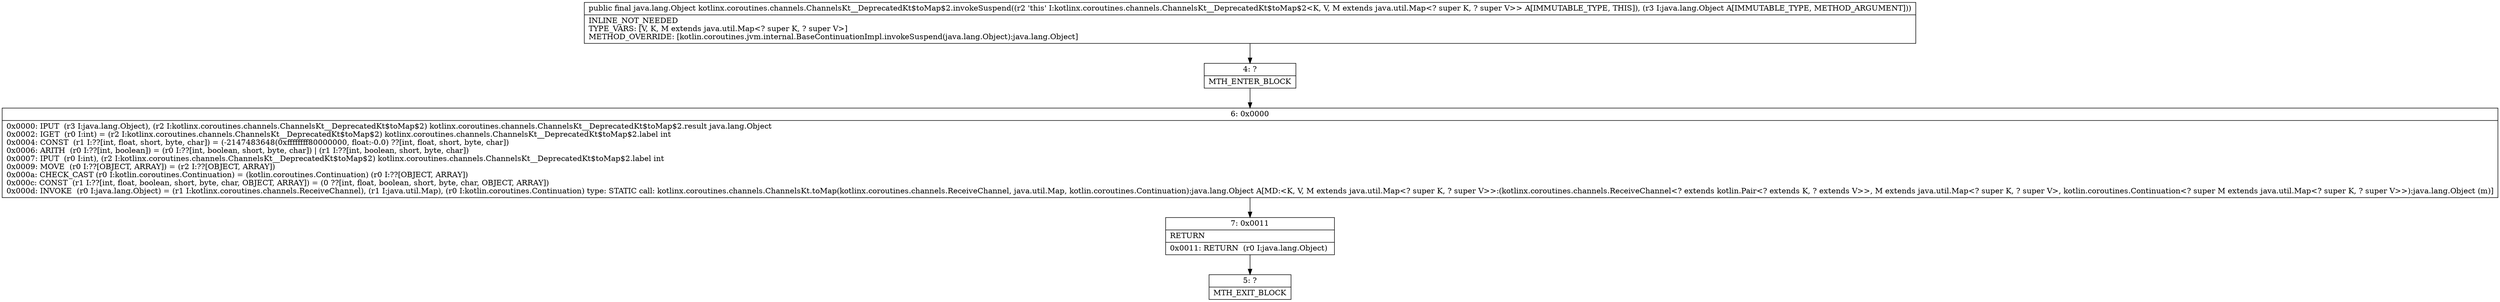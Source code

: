 digraph "CFG forkotlinx.coroutines.channels.ChannelsKt__DeprecatedKt$toMap$2.invokeSuspend(Ljava\/lang\/Object;)Ljava\/lang\/Object;" {
Node_4 [shape=record,label="{4\:\ ?|MTH_ENTER_BLOCK\l}"];
Node_6 [shape=record,label="{6\:\ 0x0000|0x0000: IPUT  (r3 I:java.lang.Object), (r2 I:kotlinx.coroutines.channels.ChannelsKt__DeprecatedKt$toMap$2) kotlinx.coroutines.channels.ChannelsKt__DeprecatedKt$toMap$2.result java.lang.Object \l0x0002: IGET  (r0 I:int) = (r2 I:kotlinx.coroutines.channels.ChannelsKt__DeprecatedKt$toMap$2) kotlinx.coroutines.channels.ChannelsKt__DeprecatedKt$toMap$2.label int \l0x0004: CONST  (r1 I:??[int, float, short, byte, char]) = (\-2147483648(0xffffffff80000000, float:\-0.0) ??[int, float, short, byte, char]) \l0x0006: ARITH  (r0 I:??[int, boolean]) = (r0 I:??[int, boolean, short, byte, char]) \| (r1 I:??[int, boolean, short, byte, char]) \l0x0007: IPUT  (r0 I:int), (r2 I:kotlinx.coroutines.channels.ChannelsKt__DeprecatedKt$toMap$2) kotlinx.coroutines.channels.ChannelsKt__DeprecatedKt$toMap$2.label int \l0x0009: MOVE  (r0 I:??[OBJECT, ARRAY]) = (r2 I:??[OBJECT, ARRAY]) \l0x000a: CHECK_CAST (r0 I:kotlin.coroutines.Continuation) = (kotlin.coroutines.Continuation) (r0 I:??[OBJECT, ARRAY]) \l0x000c: CONST  (r1 I:??[int, float, boolean, short, byte, char, OBJECT, ARRAY]) = (0 ??[int, float, boolean, short, byte, char, OBJECT, ARRAY]) \l0x000d: INVOKE  (r0 I:java.lang.Object) = (r1 I:kotlinx.coroutines.channels.ReceiveChannel), (r1 I:java.util.Map), (r0 I:kotlin.coroutines.Continuation) type: STATIC call: kotlinx.coroutines.channels.ChannelsKt.toMap(kotlinx.coroutines.channels.ReceiveChannel, java.util.Map, kotlin.coroutines.Continuation):java.lang.Object A[MD:\<K, V, M extends java.util.Map\<? super K, ? super V\>\>:(kotlinx.coroutines.channels.ReceiveChannel\<? extends kotlin.Pair\<? extends K, ? extends V\>\>, M extends java.util.Map\<? super K, ? super V\>, kotlin.coroutines.Continuation\<? super M extends java.util.Map\<? super K, ? super V\>\>):java.lang.Object (m)]\l}"];
Node_7 [shape=record,label="{7\:\ 0x0011|RETURN\l|0x0011: RETURN  (r0 I:java.lang.Object) \l}"];
Node_5 [shape=record,label="{5\:\ ?|MTH_EXIT_BLOCK\l}"];
MethodNode[shape=record,label="{public final java.lang.Object kotlinx.coroutines.channels.ChannelsKt__DeprecatedKt$toMap$2.invokeSuspend((r2 'this' I:kotlinx.coroutines.channels.ChannelsKt__DeprecatedKt$toMap$2\<K, V, M extends java.util.Map\<? super K, ? super V\>\> A[IMMUTABLE_TYPE, THIS]), (r3 I:java.lang.Object A[IMMUTABLE_TYPE, METHOD_ARGUMENT]))  | INLINE_NOT_NEEDED\lTYPE_VARS: [V, K, M extends java.util.Map\<? super K, ? super V\>]\lMETHOD_OVERRIDE: [kotlin.coroutines.jvm.internal.BaseContinuationImpl.invokeSuspend(java.lang.Object):java.lang.Object]\l}"];
MethodNode -> Node_4;Node_4 -> Node_6;
Node_6 -> Node_7;
Node_7 -> Node_5;
}

